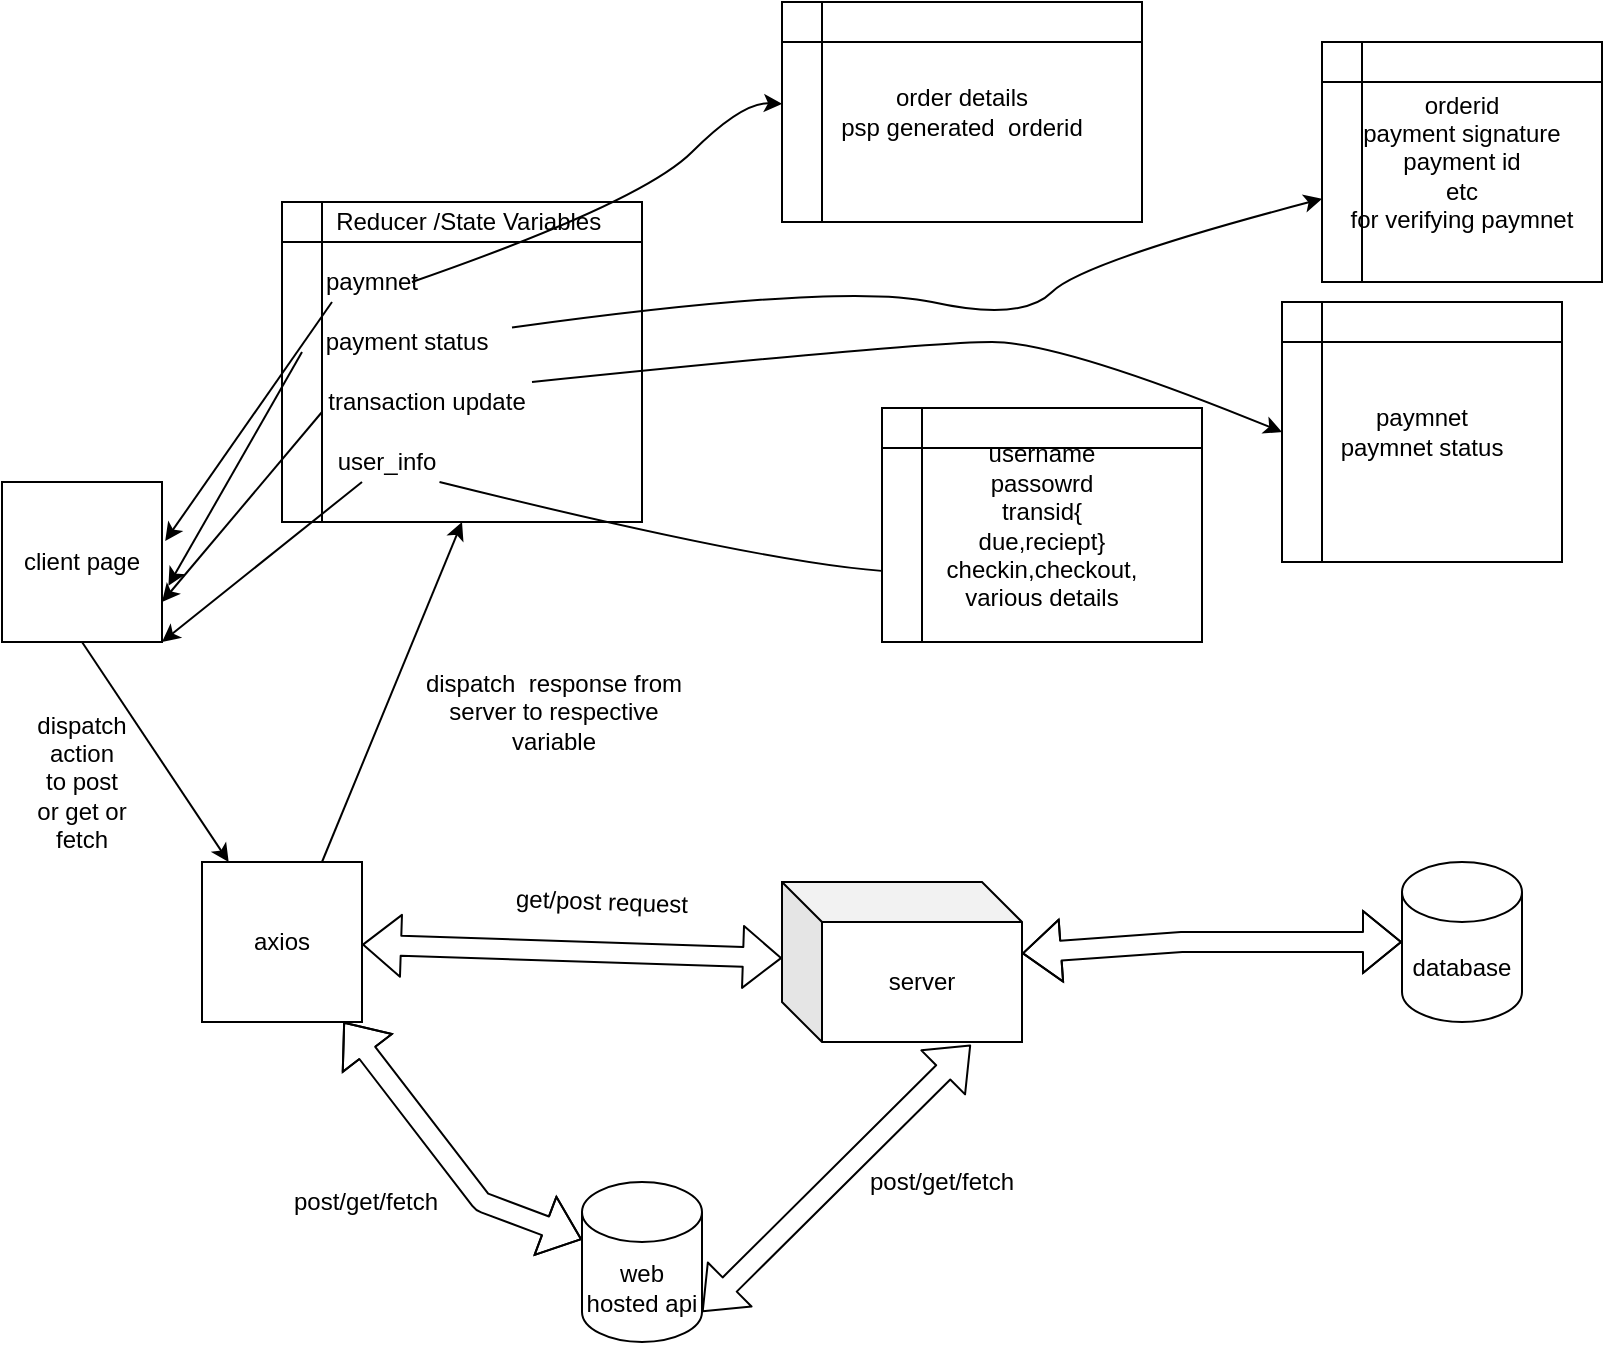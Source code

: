 <mxfile version="14.0.5" type="github">
  <diagram id="R2lEEEUBdFMjLlhIrx00" name="Page-1">
    <mxGraphModel dx="1483" dy="800" grid="1" gridSize="10" guides="1" tooltips="1" connect="1" arrows="1" fold="1" page="1" pageScale="1" pageWidth="850" pageHeight="1100" math="0" shadow="0" extFonts="Permanent Marker^https://fonts.googleapis.com/css?family=Permanent+Marker">
      <root>
        <mxCell id="0" />
        <mxCell id="1" parent="0" />
        <mxCell id="CKlc6LkWCAu6GLkkcn7I-6" value="database" style="shape=cylinder3;whiteSpace=wrap;html=1;boundedLbl=1;backgroundOutline=1;size=15;" vertex="1" parent="1">
          <mxGeometry x="720" y="450" width="60" height="80" as="geometry" />
        </mxCell>
        <mxCell id="CKlc6LkWCAu6GLkkcn7I-7" value="server" style="shape=cube;whiteSpace=wrap;html=1;boundedLbl=1;backgroundOutline=1;darkOpacity=0.05;darkOpacity2=0.1;" vertex="1" parent="1">
          <mxGeometry x="410" y="460" width="120" height="80" as="geometry" />
        </mxCell>
        <mxCell id="CKlc6LkWCAu6GLkkcn7I-8" value="axios" style="whiteSpace=wrap;html=1;aspect=fixed;" vertex="1" parent="1">
          <mxGeometry x="120" y="450" width="80" height="80" as="geometry" />
        </mxCell>
        <mxCell id="CKlc6LkWCAu6GLkkcn7I-14" value="" style="shape=flexArrow;endArrow=classic;startArrow=classic;html=1;" edge="1" parent="1" source="CKlc6LkWCAu6GLkkcn7I-7" target="CKlc6LkWCAu6GLkkcn7I-6">
          <mxGeometry width="50" height="50" relative="1" as="geometry">
            <mxPoint x="470" y="300" as="sourcePoint" />
            <mxPoint x="520" y="250" as="targetPoint" />
            <Array as="points">
              <mxPoint x="610" y="490" />
            </Array>
          </mxGeometry>
        </mxCell>
        <mxCell id="CKlc6LkWCAu6GLkkcn7I-20" value="" style="shape=flexArrow;endArrow=classic;startArrow=classic;html=1;" edge="1" parent="1" source="CKlc6LkWCAu6GLkkcn7I-8" target="CKlc6LkWCAu6GLkkcn7I-7">
          <mxGeometry width="50" height="50" relative="1" as="geometry">
            <mxPoint x="340" y="430" as="sourcePoint" />
            <mxPoint x="390" y="380" as="targetPoint" />
          </mxGeometry>
        </mxCell>
        <mxCell id="CKlc6LkWCAu6GLkkcn7I-28" value="get/post request" style="text;html=1;strokeColor=none;fillColor=none;align=center;verticalAlign=middle;whiteSpace=wrap;rounded=0;rotation=2;" vertex="1" parent="1">
          <mxGeometry x="270" y="460" width="100" height="20" as="geometry" />
        </mxCell>
        <mxCell id="CKlc6LkWCAu6GLkkcn7I-29" value="client page" style="whiteSpace=wrap;html=1;aspect=fixed;" vertex="1" parent="1">
          <mxGeometry x="20" y="260" width="80" height="80" as="geometry" />
        </mxCell>
        <mxCell id="CKlc6LkWCAu6GLkkcn7I-30" value="" style="group" vertex="1" connectable="0" parent="1">
          <mxGeometry x="160" y="120" width="180" height="160" as="geometry" />
        </mxCell>
        <mxCell id="CKlc6LkWCAu6GLkkcn7I-21" value="" style="shape=internalStorage;whiteSpace=wrap;html=1;backgroundOutline=1;" vertex="1" parent="CKlc6LkWCAu6GLkkcn7I-30">
          <mxGeometry width="180" height="160" as="geometry" />
        </mxCell>
        <mxCell id="CKlc6LkWCAu6GLkkcn7I-23" value="Reducer /State Variables&amp;nbsp;" style="text;html=1;strokeColor=none;fillColor=none;align=center;verticalAlign=middle;whiteSpace=wrap;rounded=0;" vertex="1" parent="CKlc6LkWCAu6GLkkcn7I-30">
          <mxGeometry x="25" width="140" height="20" as="geometry" />
        </mxCell>
        <mxCell id="CKlc6LkWCAu6GLkkcn7I-24" value="paymnet" style="text;html=1;strokeColor=none;fillColor=none;align=center;verticalAlign=middle;whiteSpace=wrap;rounded=0;" vertex="1" parent="CKlc6LkWCAu6GLkkcn7I-30">
          <mxGeometry x="25" y="30" width="40" height="20" as="geometry" />
        </mxCell>
        <mxCell id="CKlc6LkWCAu6GLkkcn7I-25" value="payment status" style="text;html=1;strokeColor=none;fillColor=none;align=center;verticalAlign=middle;whiteSpace=wrap;rounded=0;" vertex="1" parent="CKlc6LkWCAu6GLkkcn7I-30">
          <mxGeometry x="10" y="60" width="105" height="20" as="geometry" />
        </mxCell>
        <mxCell id="CKlc6LkWCAu6GLkkcn7I-26" value="transaction update" style="text;html=1;strokeColor=none;fillColor=none;align=center;verticalAlign=middle;whiteSpace=wrap;rounded=0;" vertex="1" parent="CKlc6LkWCAu6GLkkcn7I-30">
          <mxGeometry x="20" y="90" width="105" height="20" as="geometry" />
        </mxCell>
        <mxCell id="CKlc6LkWCAu6GLkkcn7I-27" value="user_info" style="text;html=1;strokeColor=none;fillColor=none;align=center;verticalAlign=middle;whiteSpace=wrap;rounded=0;" vertex="1" parent="CKlc6LkWCAu6GLkkcn7I-30">
          <mxGeometry y="120" width="105" height="20" as="geometry" />
        </mxCell>
        <mxCell id="CKlc6LkWCAu6GLkkcn7I-34" value="" style="endArrow=classic;html=1;exitX=0.75;exitY=0;exitDx=0;exitDy=0;entryX=0.5;entryY=1;entryDx=0;entryDy=0;" edge="1" parent="1" source="CKlc6LkWCAu6GLkkcn7I-8" target="CKlc6LkWCAu6GLkkcn7I-21">
          <mxGeometry width="50" height="50" relative="1" as="geometry">
            <mxPoint x="430" y="350" as="sourcePoint" />
            <mxPoint x="480" y="300" as="targetPoint" />
          </mxGeometry>
        </mxCell>
        <mxCell id="CKlc6LkWCAu6GLkkcn7I-35" value="dispatch&amp;nbsp; response from server to respective variable" style="text;html=1;strokeColor=none;fillColor=none;align=center;verticalAlign=middle;whiteSpace=wrap;rounded=0;" vertex="1" parent="1">
          <mxGeometry x="222" y="360" width="148" height="30" as="geometry" />
        </mxCell>
        <mxCell id="CKlc6LkWCAu6GLkkcn7I-43" value="" style="endArrow=classic;html=1;entryX=1.02;entryY=0.368;entryDx=0;entryDy=0;entryPerimeter=0;exitX=0;exitY=1;exitDx=0;exitDy=0;" edge="1" parent="1" source="CKlc6LkWCAu6GLkkcn7I-24" target="CKlc6LkWCAu6GLkkcn7I-29">
          <mxGeometry width="50" height="50" relative="1" as="geometry">
            <mxPoint x="270" y="190" as="sourcePoint" />
            <mxPoint x="480" y="350" as="targetPoint" />
          </mxGeometry>
        </mxCell>
        <mxCell id="CKlc6LkWCAu6GLkkcn7I-44" value="" style="endArrow=classic;html=1;entryX=1.04;entryY=0.648;entryDx=0;entryDy=0;entryPerimeter=0;exitX=0;exitY=0.75;exitDx=0;exitDy=0;" edge="1" parent="1" source="CKlc6LkWCAu6GLkkcn7I-25" target="CKlc6LkWCAu6GLkkcn7I-29">
          <mxGeometry width="50" height="50" relative="1" as="geometry">
            <mxPoint x="430" y="400" as="sourcePoint" />
            <mxPoint x="480" y="350" as="targetPoint" />
          </mxGeometry>
        </mxCell>
        <mxCell id="CKlc6LkWCAu6GLkkcn7I-45" value="" style="endArrow=classic;html=1;entryX=1;entryY=0.75;entryDx=0;entryDy=0;exitX=0;exitY=0.75;exitDx=0;exitDy=0;" edge="1" parent="1" source="CKlc6LkWCAu6GLkkcn7I-26" target="CKlc6LkWCAu6GLkkcn7I-29">
          <mxGeometry width="50" height="50" relative="1" as="geometry">
            <mxPoint x="430" y="400" as="sourcePoint" />
            <mxPoint x="480" y="350" as="targetPoint" />
          </mxGeometry>
        </mxCell>
        <mxCell id="CKlc6LkWCAu6GLkkcn7I-46" value="" style="endArrow=classic;html=1;entryX=1;entryY=1;entryDx=0;entryDy=0;" edge="1" parent="1" source="CKlc6LkWCAu6GLkkcn7I-27" target="CKlc6LkWCAu6GLkkcn7I-29">
          <mxGeometry width="50" height="50" relative="1" as="geometry">
            <mxPoint x="430" y="400" as="sourcePoint" />
            <mxPoint x="480" y="350" as="targetPoint" />
          </mxGeometry>
        </mxCell>
        <mxCell id="CKlc6LkWCAu6GLkkcn7I-48" value="" style="endArrow=classic;html=1;exitX=0.5;exitY=1;exitDx=0;exitDy=0;" edge="1" parent="1" source="CKlc6LkWCAu6GLkkcn7I-29" target="CKlc6LkWCAu6GLkkcn7I-8">
          <mxGeometry width="50" height="50" relative="1" as="geometry">
            <mxPoint x="430" y="300" as="sourcePoint" />
            <mxPoint x="480" y="250" as="targetPoint" />
          </mxGeometry>
        </mxCell>
        <mxCell id="CKlc6LkWCAu6GLkkcn7I-49" value="dispatch action to post or get or fetch" style="text;html=1;strokeColor=none;fillColor=none;align=center;verticalAlign=middle;whiteSpace=wrap;rounded=0;" vertex="1" parent="1">
          <mxGeometry x="40" y="400" width="40" height="20" as="geometry" />
        </mxCell>
        <mxCell id="CKlc6LkWCAu6GLkkcn7I-51" value="web hosted api" style="shape=cylinder3;whiteSpace=wrap;html=1;boundedLbl=1;backgroundOutline=1;size=15;" vertex="1" parent="1">
          <mxGeometry x="310" y="610" width="60" height="80" as="geometry" />
        </mxCell>
        <mxCell id="CKlc6LkWCAu6GLkkcn7I-54" value="post/get/fetch" style="text;html=1;strokeColor=none;fillColor=none;align=center;verticalAlign=middle;whiteSpace=wrap;rounded=0;" vertex="1" parent="1">
          <mxGeometry x="182" y="610" width="40" height="20" as="geometry" />
        </mxCell>
        <mxCell id="CKlc6LkWCAu6GLkkcn7I-55" value="" style="shape=flexArrow;endArrow=classic;startArrow=classic;html=1;" edge="1" parent="1" source="CKlc6LkWCAu6GLkkcn7I-51" target="CKlc6LkWCAu6GLkkcn7I-8">
          <mxGeometry width="50" height="50" relative="1" as="geometry">
            <mxPoint x="430" y="460" as="sourcePoint" />
            <mxPoint x="480" y="410" as="targetPoint" />
            <Array as="points">
              <mxPoint x="260" y="620" />
            </Array>
          </mxGeometry>
        </mxCell>
        <mxCell id="CKlc6LkWCAu6GLkkcn7I-56" value="" style="shape=flexArrow;endArrow=classic;startArrow=classic;html=1;entryX=0.787;entryY=1.018;entryDx=0;entryDy=0;entryPerimeter=0;exitX=1;exitY=1;exitDx=0;exitDy=-15;exitPerimeter=0;" edge="1" parent="1" source="CKlc6LkWCAu6GLkkcn7I-51" target="CKlc6LkWCAu6GLkkcn7I-7">
          <mxGeometry width="50" height="50" relative="1" as="geometry">
            <mxPoint x="430" y="660" as="sourcePoint" />
            <mxPoint x="480" y="610" as="targetPoint" />
          </mxGeometry>
        </mxCell>
        <mxCell id="CKlc6LkWCAu6GLkkcn7I-57" value="post/get/fetch" style="text;html=1;strokeColor=none;fillColor=none;align=center;verticalAlign=middle;whiteSpace=wrap;rounded=0;" vertex="1" parent="1">
          <mxGeometry x="470" y="600" width="40" height="20" as="geometry" />
        </mxCell>
        <mxCell id="CKlc6LkWCAu6GLkkcn7I-58" value="" style="curved=1;endArrow=classic;html=1;exitX=0.75;exitY=1;exitDx=0;exitDy=0;" edge="1" parent="1" source="CKlc6LkWCAu6GLkkcn7I-27" target="CKlc6LkWCAu6GLkkcn7I-59">
          <mxGeometry width="50" height="50" relative="1" as="geometry">
            <mxPoint x="430" y="360" as="sourcePoint" />
            <mxPoint x="620" y="290" as="targetPoint" />
            <Array as="points">
              <mxPoint x="480" y="320" />
              <mxPoint x="510" y="280" />
            </Array>
          </mxGeometry>
        </mxCell>
        <mxCell id="CKlc6LkWCAu6GLkkcn7I-59" value="username&lt;br&gt;passowrd&lt;br&gt;transid{&lt;br&gt;due,reciept}&lt;br&gt;checkin,checkout,&lt;br&gt;various details" style="shape=internalStorage;whiteSpace=wrap;html=1;backgroundOutline=1;" vertex="1" parent="1">
          <mxGeometry x="460" y="223" width="160" height="117" as="geometry" />
        </mxCell>
        <mxCell id="CKlc6LkWCAu6GLkkcn7I-61" value="paymnet&lt;br&gt;paymnet status" style="shape=internalStorage;whiteSpace=wrap;html=1;backgroundOutline=1;" vertex="1" parent="1">
          <mxGeometry x="660" y="170" width="140" height="130" as="geometry" />
        </mxCell>
        <mxCell id="CKlc6LkWCAu6GLkkcn7I-62" value="" style="curved=1;endArrow=classic;html=1;exitX=1;exitY=0;exitDx=0;exitDy=0;entryX=0;entryY=0.5;entryDx=0;entryDy=0;" edge="1" parent="1" source="CKlc6LkWCAu6GLkkcn7I-26" target="CKlc6LkWCAu6GLkkcn7I-61">
          <mxGeometry width="50" height="50" relative="1" as="geometry">
            <mxPoint x="390" y="160" as="sourcePoint" />
            <mxPoint x="440" y="110" as="targetPoint" />
            <Array as="points">
              <mxPoint x="480" y="190" />
              <mxPoint x="550" y="190" />
            </Array>
          </mxGeometry>
        </mxCell>
        <mxCell id="CKlc6LkWCAu6GLkkcn7I-64" value="" style="curved=1;endArrow=classic;html=1;" edge="1" parent="1" source="CKlc6LkWCAu6GLkkcn7I-25" target="CKlc6LkWCAu6GLkkcn7I-65">
          <mxGeometry width="50" height="50" relative="1" as="geometry">
            <mxPoint x="390" y="160" as="sourcePoint" />
            <mxPoint x="570" y="120" as="targetPoint" />
            <Array as="points">
              <mxPoint x="440" y="160" />
              <mxPoint x="530" y="180" />
              <mxPoint x="560" y="150" />
            </Array>
          </mxGeometry>
        </mxCell>
        <mxCell id="CKlc6LkWCAu6GLkkcn7I-65" value="orderid&lt;br&gt;payment signature&lt;br&gt;payment id&lt;br&gt;etc&lt;br&gt;for verifying paymnet" style="shape=internalStorage;whiteSpace=wrap;html=1;backgroundOutline=1;" vertex="1" parent="1">
          <mxGeometry x="680" y="40" width="140" height="120" as="geometry" />
        </mxCell>
        <mxCell id="CKlc6LkWCAu6GLkkcn7I-66" value="" style="curved=1;endArrow=classic;html=1;exitX=1;exitY=0.5;exitDx=0;exitDy=0;" edge="1" parent="1" source="CKlc6LkWCAu6GLkkcn7I-24" target="CKlc6LkWCAu6GLkkcn7I-67">
          <mxGeometry width="50" height="50" relative="1" as="geometry">
            <mxPoint x="390" y="120" as="sourcePoint" />
            <mxPoint x="440" y="70" as="targetPoint" />
            <Array as="points">
              <mxPoint x="340" y="120" />
              <mxPoint x="390" y="70" />
            </Array>
          </mxGeometry>
        </mxCell>
        <mxCell id="CKlc6LkWCAu6GLkkcn7I-67" value="order details&lt;br&gt;psp generated&amp;nbsp; orderid" style="shape=internalStorage;whiteSpace=wrap;html=1;backgroundOutline=1;" vertex="1" parent="1">
          <mxGeometry x="410" y="20" width="180" height="110" as="geometry" />
        </mxCell>
      </root>
    </mxGraphModel>
  </diagram>
</mxfile>
